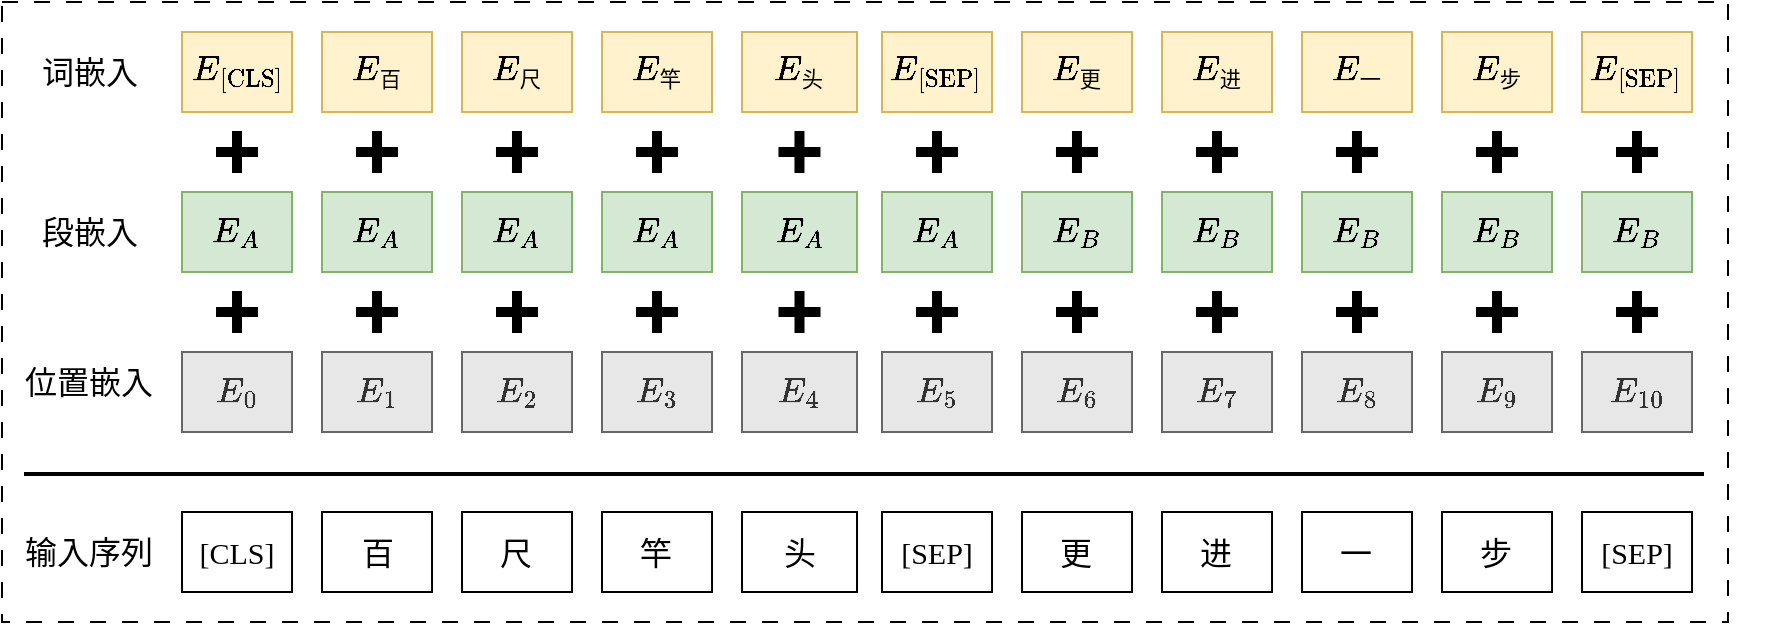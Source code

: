 <mxfile version="26.2.9">
  <diagram name="第 1 页" id="7o9o7aiiVrodikOosvhP">
    <mxGraphModel dx="1188" dy="801" grid="1" gridSize="10" guides="1" tooltips="1" connect="1" arrows="1" fold="1" page="1" pageScale="1" pageWidth="827" pageHeight="1169" math="1" shadow="0">
      <root>
        <mxCell id="0" />
        <mxCell id="1" parent="0" />
        <mxCell id="gwdvWo7OpEAvEBSIEt_a-73" value="" style="rounded=0;whiteSpace=wrap;html=1;fillColor=none;dashed=1;dashPattern=8 8;" parent="1" vertex="1">
          <mxGeometry x="50" y="205" width="863" height="310" as="geometry" />
        </mxCell>
        <mxCell id="gwdvWo7OpEAvEBSIEt_a-1" value="[CLS]" style="rounded=0;whiteSpace=wrap;html=1;fontSize=15;fontFamily=Times New Roman;" parent="1" vertex="1">
          <mxGeometry x="140" y="460" width="55.01" height="40" as="geometry" />
        </mxCell>
        <mxCell id="gwdvWo7OpEAvEBSIEt_a-2" value="&lt;span style=&quot;font-size: 16px;&quot;&gt;$$\text{百}$$&lt;/span&gt;" style="rounded=0;whiteSpace=wrap;html=1;fontSize=15;" parent="1" vertex="1">
          <mxGeometry x="210" y="460" width="55.01" height="40" as="geometry" />
        </mxCell>
        <mxCell id="gwdvWo7OpEAvEBSIEt_a-3" value="&lt;span style=&quot;font-size: 16px;&quot;&gt;$$\text{竿}$$&lt;/span&gt;" style="rounded=0;whiteSpace=wrap;html=1;fontSize=15;" parent="1" vertex="1">
          <mxGeometry x="350" y="460" width="55.01" height="40" as="geometry" />
        </mxCell>
        <mxCell id="gwdvWo7OpEAvEBSIEt_a-4" value="&lt;span style=&quot;font-size: 16px;&quot;&gt;$$\text{头}$$&lt;/span&gt;" style="rounded=0;whiteSpace=wrap;html=1;fontSize=15;" parent="1" vertex="1">
          <mxGeometry x="420" y="460" width="57.51" height="40" as="geometry" />
        </mxCell>
        <mxCell id="gwdvWo7OpEAvEBSIEt_a-5" value="[SEP]" style="rounded=0;whiteSpace=wrap;html=1;fontSize=15;fontFamily=Times New Roman;" parent="1" vertex="1">
          <mxGeometry x="490" y="460" width="55.01" height="40" as="geometry" />
        </mxCell>
        <mxCell id="gwdvWo7OpEAvEBSIEt_a-6" value="&lt;span style=&quot;font-size: 16px;&quot;&gt;$$\text{进}$$&lt;/span&gt;" style="rounded=0;whiteSpace=wrap;html=1;fontSize=15;" parent="1" vertex="1">
          <mxGeometry x="630" y="460" width="55.01" height="40" as="geometry" />
        </mxCell>
        <mxCell id="gwdvWo7OpEAvEBSIEt_a-7" value="&lt;span style=&quot;font-size: 16px;&quot;&gt;$$\text{一}$$&lt;/span&gt;" style="rounded=0;whiteSpace=wrap;html=1;fontSize=15;" parent="1" vertex="1">
          <mxGeometry x="700" y="460" width="55.01" height="40" as="geometry" />
        </mxCell>
        <mxCell id="gwdvWo7OpEAvEBSIEt_a-8" value="&lt;span style=&quot;font-size: 16px;&quot;&gt;$$\text{尺}$$&lt;/span&gt;" style="rounded=0;whiteSpace=wrap;html=1;fillColor=default;strokeColor=default;fontSize=15;" parent="1" vertex="1">
          <mxGeometry x="280" y="460" width="55.01" height="40" as="geometry" />
        </mxCell>
        <mxCell id="gwdvWo7OpEAvEBSIEt_a-9" value="&lt;span style=&quot;font-size: 16px;&quot;&gt;$$\text{更}$$&lt;/span&gt;" style="rounded=0;whiteSpace=wrap;html=1;fillColor=default;strokeColor=default;fontSize=15;" parent="1" vertex="1">
          <mxGeometry x="560" y="460" width="55.01" height="40" as="geometry" />
        </mxCell>
        <mxCell id="gwdvWo7OpEAvEBSIEt_a-10" value="&lt;span style=&quot;font-size: 16px; font-weight: normal;&quot;&gt;输入序列&lt;/span&gt;" style="text;html=1;align=center;verticalAlign=middle;whiteSpace=wrap;rounded=0;fontSize=15;fontStyle=1" parent="1" vertex="1">
          <mxGeometry x="60" y="465" width="67" height="30" as="geometry" />
        </mxCell>
        <mxCell id="gwdvWo7OpEAvEBSIEt_a-11" value="&lt;span style=&quot;font-size: 16px;&quot;&gt;$$\text{步}$$&lt;/span&gt;" style="rounded=0;whiteSpace=wrap;html=1;fontSize=15;" parent="1" vertex="1">
          <mxGeometry x="770" y="460" width="55.01" height="40" as="geometry" />
        </mxCell>
        <mxCell id="gwdvWo7OpEAvEBSIEt_a-12" value="[SEP]" style="rounded=0;whiteSpace=wrap;html=1;fontSize=15;fontFamily=Times New Roman;" parent="1" vertex="1">
          <mxGeometry x="840" y="460" width="55.01" height="40" as="geometry" />
        </mxCell>
        <mxCell id="gwdvWo7OpEAvEBSIEt_a-13" value="$$E_0$$" style="rounded=0;whiteSpace=wrap;html=1;fontSize=15;fillColor=#E7E7E7;fontColor=#333333;strokeColor=#666666;" parent="1" vertex="1">
          <mxGeometry x="140" y="380" width="55.01" height="40" as="geometry" />
        </mxCell>
        <mxCell id="gwdvWo7OpEAvEBSIEt_a-14" value="$$E_1$$" style="rounded=0;whiteSpace=wrap;html=1;fontSize=15;fillColor=#E7E7E7;fontColor=#333333;strokeColor=#666666;" parent="1" vertex="1">
          <mxGeometry x="210" y="380" width="55.01" height="40" as="geometry" />
        </mxCell>
        <mxCell id="gwdvWo7OpEAvEBSIEt_a-15" value="$$E_3$$" style="rounded=0;whiteSpace=wrap;html=1;fontSize=15;fillColor=#E7E7E7;fontColor=#333333;strokeColor=#666666;" parent="1" vertex="1">
          <mxGeometry x="350" y="380" width="55.01" height="40" as="geometry" />
        </mxCell>
        <mxCell id="gwdvWo7OpEAvEBSIEt_a-16" value="$$E_4$$" style="rounded=0;whiteSpace=wrap;html=1;fontSize=15;fillColor=#E7E7E7;fontColor=#333333;strokeColor=#666666;" parent="1" vertex="1">
          <mxGeometry x="420" y="380" width="57.51" height="40" as="geometry" />
        </mxCell>
        <mxCell id="gwdvWo7OpEAvEBSIEt_a-17" value="$$E_5$$" style="rounded=0;whiteSpace=wrap;html=1;fontSize=15;fillColor=#E7E7E7;fontColor=#333333;strokeColor=#666666;" parent="1" vertex="1">
          <mxGeometry x="490" y="380" width="55.01" height="40" as="geometry" />
        </mxCell>
        <mxCell id="gwdvWo7OpEAvEBSIEt_a-18" value="$$E_7$$" style="rounded=0;whiteSpace=wrap;html=1;fontSize=15;fillColor=#E7E7E7;fontColor=#333333;strokeColor=#666666;" parent="1" vertex="1">
          <mxGeometry x="630" y="380" width="55.01" height="40" as="geometry" />
        </mxCell>
        <mxCell id="gwdvWo7OpEAvEBSIEt_a-19" value="$$E_8$$" style="rounded=0;whiteSpace=wrap;html=1;fontSize=15;fillColor=#E7E7E7;fontColor=#333333;strokeColor=#666666;" parent="1" vertex="1">
          <mxGeometry x="700" y="380" width="55.01" height="40" as="geometry" />
        </mxCell>
        <mxCell id="gwdvWo7OpEAvEBSIEt_a-20" value="$$E_2$$" style="rounded=0;whiteSpace=wrap;html=1;fillColor=#E7E7E7;strokeColor=#666666;fontSize=15;fontColor=#333333;" parent="1" vertex="1">
          <mxGeometry x="280" y="380" width="55.01" height="40" as="geometry" />
        </mxCell>
        <mxCell id="gwdvWo7OpEAvEBSIEt_a-21" value="$$E_6$$" style="rounded=0;whiteSpace=wrap;html=1;fillColor=#E7E7E7;strokeColor=#666666;fontSize=15;fontColor=#333333;" parent="1" vertex="1">
          <mxGeometry x="560" y="380" width="55.01" height="40" as="geometry" />
        </mxCell>
        <mxCell id="gwdvWo7OpEAvEBSIEt_a-22" value="&lt;span style=&quot;font-size: 16px;&quot;&gt;位置嵌入&lt;/span&gt;" style="text;html=1;align=center;verticalAlign=middle;whiteSpace=wrap;rounded=0;fontSize=15;fontStyle=0" parent="1" vertex="1">
          <mxGeometry x="60" y="380" width="67" height="30" as="geometry" />
        </mxCell>
        <mxCell id="gwdvWo7OpEAvEBSIEt_a-23" value="$$E_9$$" style="rounded=0;whiteSpace=wrap;html=1;fontSize=15;fillColor=#E7E7E7;fontColor=#333333;strokeColor=#666666;" parent="1" vertex="1">
          <mxGeometry x="770" y="380" width="55.01" height="40" as="geometry" />
        </mxCell>
        <mxCell id="gwdvWo7OpEAvEBSIEt_a-24" value="$$E_{10}$$" style="rounded=0;whiteSpace=wrap;html=1;fontSize=15;fillColor=#E7E7E7;fontColor=#333333;strokeColor=#666666;" parent="1" vertex="1">
          <mxGeometry x="840" y="380" width="55.01" height="40" as="geometry" />
        </mxCell>
        <mxCell id="gwdvWo7OpEAvEBSIEt_a-25" value="$$E_A$$" style="rounded=0;whiteSpace=wrap;html=1;fontSize=15;fillColor=#d5e8d4;strokeColor=#82b366;" parent="1" vertex="1">
          <mxGeometry x="140" y="300" width="55.01" height="40" as="geometry" />
        </mxCell>
        <mxCell id="gwdvWo7OpEAvEBSIEt_a-26" value="$$E_A$$" style="rounded=0;whiteSpace=wrap;html=1;fontSize=15;fillColor=#d5e8d4;strokeColor=#82b366;" parent="1" vertex="1">
          <mxGeometry x="210" y="300" width="55.01" height="40" as="geometry" />
        </mxCell>
        <mxCell id="gwdvWo7OpEAvEBSIEt_a-27" value="$$E_A$$" style="rounded=0;whiteSpace=wrap;html=1;fontSize=15;fillColor=#d5e8d4;strokeColor=#82b366;" parent="1" vertex="1">
          <mxGeometry x="350" y="300" width="55.01" height="40" as="geometry" />
        </mxCell>
        <mxCell id="gwdvWo7OpEAvEBSIEt_a-28" value="$$E_A$$" style="rounded=0;whiteSpace=wrap;html=1;fontSize=15;fillColor=#d5e8d4;strokeColor=#82b366;" parent="1" vertex="1">
          <mxGeometry x="420" y="300" width="57.51" height="40" as="geometry" />
        </mxCell>
        <mxCell id="gwdvWo7OpEAvEBSIEt_a-29" value="$$E_A$$" style="rounded=0;whiteSpace=wrap;html=1;fontSize=15;fillColor=#d5e8d4;strokeColor=#82b366;" parent="1" vertex="1">
          <mxGeometry x="490" y="300" width="55.01" height="40" as="geometry" />
        </mxCell>
        <mxCell id="gwdvWo7OpEAvEBSIEt_a-30" value="$$E_B$$" style="rounded=0;whiteSpace=wrap;html=1;fontSize=15;fillColor=#d5e8d4;strokeColor=#82b366;" parent="1" vertex="1">
          <mxGeometry x="630" y="300" width="55.01" height="40" as="geometry" />
        </mxCell>
        <mxCell id="gwdvWo7OpEAvEBSIEt_a-31" value="$$E_B$$" style="rounded=0;whiteSpace=wrap;html=1;fontSize=15;fillColor=#d5e8d4;strokeColor=#82b366;" parent="1" vertex="1">
          <mxGeometry x="700" y="300" width="55.01" height="40" as="geometry" />
        </mxCell>
        <mxCell id="gwdvWo7OpEAvEBSIEt_a-32" value="$$E_A$$" style="rounded=0;whiteSpace=wrap;html=1;fillColor=#d5e8d4;strokeColor=#82b366;fontSize=15;" parent="1" vertex="1">
          <mxGeometry x="280" y="300" width="55.01" height="40" as="geometry" />
        </mxCell>
        <mxCell id="gwdvWo7OpEAvEBSIEt_a-33" value="$$E_B$$" style="rounded=0;whiteSpace=wrap;html=1;fillColor=#d5e8d4;strokeColor=#82b366;fontSize=15;" parent="1" vertex="1">
          <mxGeometry x="560" y="300" width="55.01" height="40" as="geometry" />
        </mxCell>
        <mxCell id="gwdvWo7OpEAvEBSIEt_a-34" value="&lt;span style=&quot;font-size: 16px;&quot;&gt;段嵌入&lt;/span&gt;" style="text;html=1;align=center;verticalAlign=middle;whiteSpace=wrap;rounded=0;fontSize=15;fontStyle=0" parent="1" vertex="1">
          <mxGeometry x="63.5" y="305" width="60" height="30" as="geometry" />
        </mxCell>
        <mxCell id="gwdvWo7OpEAvEBSIEt_a-35" value="$$E_B$$" style="rounded=0;whiteSpace=wrap;html=1;fontSize=15;fillColor=#d5e8d4;strokeColor=#82b366;" parent="1" vertex="1">
          <mxGeometry x="770" y="300" width="55.01" height="40" as="geometry" />
        </mxCell>
        <mxCell id="gwdvWo7OpEAvEBSIEt_a-36" value="$$E_B$$" style="rounded=0;whiteSpace=wrap;html=1;fontSize=15;fillColor=#d5e8d4;strokeColor=#82b366;" parent="1" vertex="1">
          <mxGeometry x="840" y="300" width="55.01" height="40" as="geometry" />
        </mxCell>
        <mxCell id="gwdvWo7OpEAvEBSIEt_a-37" value="$$E_{\text{[CLS]}}$$" style="rounded=0;whiteSpace=wrap;html=1;fontSize=15;fillColor=#fff2cc;strokeColor=#d6b656;" parent="1" vertex="1">
          <mxGeometry x="140" y="220" width="55.01" height="40" as="geometry" />
        </mxCell>
        <mxCell id="gwdvWo7OpEAvEBSIEt_a-38" value="$$E_{\text{百}}$$" style="rounded=0;whiteSpace=wrap;html=1;fontSize=15;fillColor=#fff2cc;strokeColor=#d6b656;" parent="1" vertex="1">
          <mxGeometry x="210" y="220" width="55.01" height="40" as="geometry" />
        </mxCell>
        <mxCell id="gwdvWo7OpEAvEBSIEt_a-39" value="$$E_{\text{竿}}$$" style="rounded=0;whiteSpace=wrap;html=1;fontSize=15;fillColor=#fff2cc;strokeColor=#d6b656;" parent="1" vertex="1">
          <mxGeometry x="350" y="220" width="55.01" height="40" as="geometry" />
        </mxCell>
        <mxCell id="gwdvWo7OpEAvEBSIEt_a-40" value="$$E_{\text{头}}$$" style="rounded=0;whiteSpace=wrap;html=1;fontSize=15;fillColor=#fff2cc;strokeColor=#d6b656;" parent="1" vertex="1">
          <mxGeometry x="420" y="220" width="57.51" height="40" as="geometry" />
        </mxCell>
        <mxCell id="gwdvWo7OpEAvEBSIEt_a-41" value="$$E_{\text{[SEP]}}$$" style="rounded=0;whiteSpace=wrap;html=1;fontSize=15;fillColor=#fff2cc;strokeColor=#d6b656;" parent="1" vertex="1">
          <mxGeometry x="490" y="220" width="55.01" height="40" as="geometry" />
        </mxCell>
        <mxCell id="gwdvWo7OpEAvEBSIEt_a-42" value="$$E_{\text{进}}$$" style="rounded=0;whiteSpace=wrap;html=1;fontSize=15;fillColor=#fff2cc;strokeColor=#d6b656;" parent="1" vertex="1">
          <mxGeometry x="630" y="220" width="55.01" height="40" as="geometry" />
        </mxCell>
        <mxCell id="gwdvWo7OpEAvEBSIEt_a-43" value="$$E_{\text{一}}$$" style="rounded=0;whiteSpace=wrap;html=1;fontSize=15;fillColor=#fff2cc;strokeColor=#d6b656;" parent="1" vertex="1">
          <mxGeometry x="700" y="220" width="55.01" height="40" as="geometry" />
        </mxCell>
        <mxCell id="gwdvWo7OpEAvEBSIEt_a-44" value="$$E_{\text{尺}}$$" style="rounded=0;whiteSpace=wrap;html=1;fillColor=#fff2cc;strokeColor=#d6b656;fontSize=15;" parent="1" vertex="1">
          <mxGeometry x="280" y="220" width="55.01" height="40" as="geometry" />
        </mxCell>
        <mxCell id="gwdvWo7OpEAvEBSIEt_a-45" value="$$E_{\text{更}}$$" style="rounded=0;whiteSpace=wrap;html=1;fillColor=#fff2cc;strokeColor=#d6b656;fontSize=15;" parent="1" vertex="1">
          <mxGeometry x="560" y="220" width="55.01" height="40" as="geometry" />
        </mxCell>
        <mxCell id="gwdvWo7OpEAvEBSIEt_a-46" value="&lt;span style=&quot;font-size: 16px;&quot;&gt;词嵌入&lt;/span&gt;" style="text;html=1;align=center;verticalAlign=middle;whiteSpace=wrap;rounded=0;fontSize=15;fontStyle=0" parent="1" vertex="1">
          <mxGeometry x="63.5" y="225" width="60" height="30" as="geometry" />
        </mxCell>
        <mxCell id="gwdvWo7OpEAvEBSIEt_a-47" value="$$E_{\text{步}}$$" style="rounded=0;whiteSpace=wrap;html=1;fontSize=15;fillColor=#fff2cc;strokeColor=#d6b656;" parent="1" vertex="1">
          <mxGeometry x="770" y="220" width="55.01" height="40" as="geometry" />
        </mxCell>
        <mxCell id="gwdvWo7OpEAvEBSIEt_a-48" value="$$E_{\text{[SEP]}}$$" style="rounded=0;whiteSpace=wrap;html=1;fontSize=15;fillColor=#fff2cc;strokeColor=#d6b656;" parent="1" vertex="1">
          <mxGeometry x="840" y="220" width="55.01" height="40" as="geometry" />
        </mxCell>
        <mxCell id="gwdvWo7OpEAvEBSIEt_a-49" value="" style="endArrow=none;html=1;rounded=0;strokeWidth=2;" parent="1" edge="1">
          <mxGeometry width="50" height="50" relative="1" as="geometry">
            <mxPoint x="61" y="441" as="sourcePoint" />
            <mxPoint x="901" y="441" as="targetPoint" />
          </mxGeometry>
        </mxCell>
        <mxCell id="gwdvWo7OpEAvEBSIEt_a-50" value="" style="shape=cross;whiteSpace=wrap;html=1;aspect=fixed;fillColor=#000000;" parent="1" vertex="1">
          <mxGeometry x="157.51" y="350" width="20" height="20" as="geometry" />
        </mxCell>
        <mxCell id="gwdvWo7OpEAvEBSIEt_a-52" value="" style="shape=cross;whiteSpace=wrap;html=1;aspect=fixed;fillColor=#000000;" parent="1" vertex="1">
          <mxGeometry x="227.51" y="350" width="20" height="20" as="geometry" />
        </mxCell>
        <mxCell id="gwdvWo7OpEAvEBSIEt_a-53" value="" style="shape=cross;whiteSpace=wrap;html=1;aspect=fixed;fillColor=#000000;" parent="1" vertex="1">
          <mxGeometry x="297.5" y="350" width="20" height="20" as="geometry" />
        </mxCell>
        <mxCell id="gwdvWo7OpEAvEBSIEt_a-54" value="" style="shape=cross;whiteSpace=wrap;html=1;aspect=fixed;fillColor=#000000;" parent="1" vertex="1">
          <mxGeometry x="367.51" y="350" width="20" height="20" as="geometry" />
        </mxCell>
        <mxCell id="gwdvWo7OpEAvEBSIEt_a-55" value="" style="shape=cross;whiteSpace=wrap;html=1;aspect=fixed;fillColor=#000000;" parent="1" vertex="1">
          <mxGeometry x="438.75" y="350" width="20" height="20" as="geometry" />
        </mxCell>
        <mxCell id="gwdvWo7OpEAvEBSIEt_a-56" value="" style="shape=cross;whiteSpace=wrap;html=1;aspect=fixed;fillColor=#000000;" parent="1" vertex="1">
          <mxGeometry x="507.51" y="350" width="20" height="20" as="geometry" />
        </mxCell>
        <mxCell id="gwdvWo7OpEAvEBSIEt_a-57" value="" style="shape=cross;whiteSpace=wrap;html=1;aspect=fixed;fillColor=#000000;" parent="1" vertex="1">
          <mxGeometry x="577.5" y="350" width="20" height="20" as="geometry" />
        </mxCell>
        <mxCell id="gwdvWo7OpEAvEBSIEt_a-58" value="" style="shape=cross;whiteSpace=wrap;html=1;aspect=fixed;fillColor=#000000;" parent="1" vertex="1">
          <mxGeometry x="647.51" y="350" width="20" height="20" as="geometry" />
        </mxCell>
        <mxCell id="gwdvWo7OpEAvEBSIEt_a-59" value="" style="shape=cross;whiteSpace=wrap;html=1;aspect=fixed;fillColor=#000000;" parent="1" vertex="1">
          <mxGeometry x="717.5" y="350" width="20" height="20" as="geometry" />
        </mxCell>
        <mxCell id="gwdvWo7OpEAvEBSIEt_a-60" value="" style="shape=cross;whiteSpace=wrap;html=1;aspect=fixed;fillColor=#000000;" parent="1" vertex="1">
          <mxGeometry x="787.51" y="350" width="20" height="20" as="geometry" />
        </mxCell>
        <mxCell id="gwdvWo7OpEAvEBSIEt_a-61" value="" style="shape=cross;whiteSpace=wrap;html=1;aspect=fixed;fillColor=#000000;" parent="1" vertex="1">
          <mxGeometry x="857.51" y="350" width="20" height="20" as="geometry" />
        </mxCell>
        <mxCell id="gwdvWo7OpEAvEBSIEt_a-62" value="" style="shape=cross;whiteSpace=wrap;html=1;aspect=fixed;fillColor=#000000;" parent="1" vertex="1">
          <mxGeometry x="157.5" y="270" width="20" height="20" as="geometry" />
        </mxCell>
        <mxCell id="gwdvWo7OpEAvEBSIEt_a-63" value="" style="shape=cross;whiteSpace=wrap;html=1;aspect=fixed;fillColor=#000000;" parent="1" vertex="1">
          <mxGeometry x="227.51" y="270" width="20" height="20" as="geometry" />
        </mxCell>
        <mxCell id="gwdvWo7OpEAvEBSIEt_a-64" value="" style="shape=cross;whiteSpace=wrap;html=1;aspect=fixed;fillColor=#000000;" parent="1" vertex="1">
          <mxGeometry x="297.49" y="270" width="20" height="20" as="geometry" />
        </mxCell>
        <mxCell id="gwdvWo7OpEAvEBSIEt_a-65" value="" style="shape=cross;whiteSpace=wrap;html=1;aspect=fixed;fillColor=#000000;" parent="1" vertex="1">
          <mxGeometry x="367.5" y="270" width="20" height="20" as="geometry" />
        </mxCell>
        <mxCell id="gwdvWo7OpEAvEBSIEt_a-66" value="" style="shape=cross;whiteSpace=wrap;html=1;aspect=fixed;fillColor=#000000;" parent="1" vertex="1">
          <mxGeometry x="438.74" y="270" width="20" height="20" as="geometry" />
        </mxCell>
        <mxCell id="gwdvWo7OpEAvEBSIEt_a-67" value="" style="shape=cross;whiteSpace=wrap;html=1;aspect=fixed;fillColor=#000000;" parent="1" vertex="1">
          <mxGeometry x="507.5" y="270" width="20" height="20" as="geometry" />
        </mxCell>
        <mxCell id="gwdvWo7OpEAvEBSIEt_a-68" value="" style="shape=cross;whiteSpace=wrap;html=1;aspect=fixed;fillColor=#000000;" parent="1" vertex="1">
          <mxGeometry x="577.49" y="270" width="20" height="20" as="geometry" />
        </mxCell>
        <mxCell id="gwdvWo7OpEAvEBSIEt_a-69" value="" style="shape=cross;whiteSpace=wrap;html=1;aspect=fixed;fillColor=#000000;" parent="1" vertex="1">
          <mxGeometry x="647.5" y="270" width="20" height="20" as="geometry" />
        </mxCell>
        <mxCell id="gwdvWo7OpEAvEBSIEt_a-70" value="" style="shape=cross;whiteSpace=wrap;html=1;aspect=fixed;fillColor=#000000;" parent="1" vertex="1">
          <mxGeometry x="717.49" y="270" width="20" height="20" as="geometry" />
        </mxCell>
        <mxCell id="gwdvWo7OpEAvEBSIEt_a-71" value="" style="shape=cross;whiteSpace=wrap;html=1;aspect=fixed;fillColor=#000000;" parent="1" vertex="1">
          <mxGeometry x="787.5" y="270" width="20" height="20" as="geometry" />
        </mxCell>
        <mxCell id="gwdvWo7OpEAvEBSIEt_a-72" value="" style="shape=cross;whiteSpace=wrap;html=1;aspect=fixed;fillColor=#000000;" parent="1" vertex="1">
          <mxGeometry x="857.5" y="270" width="20" height="20" as="geometry" />
        </mxCell>
      </root>
    </mxGraphModel>
  </diagram>
</mxfile>
